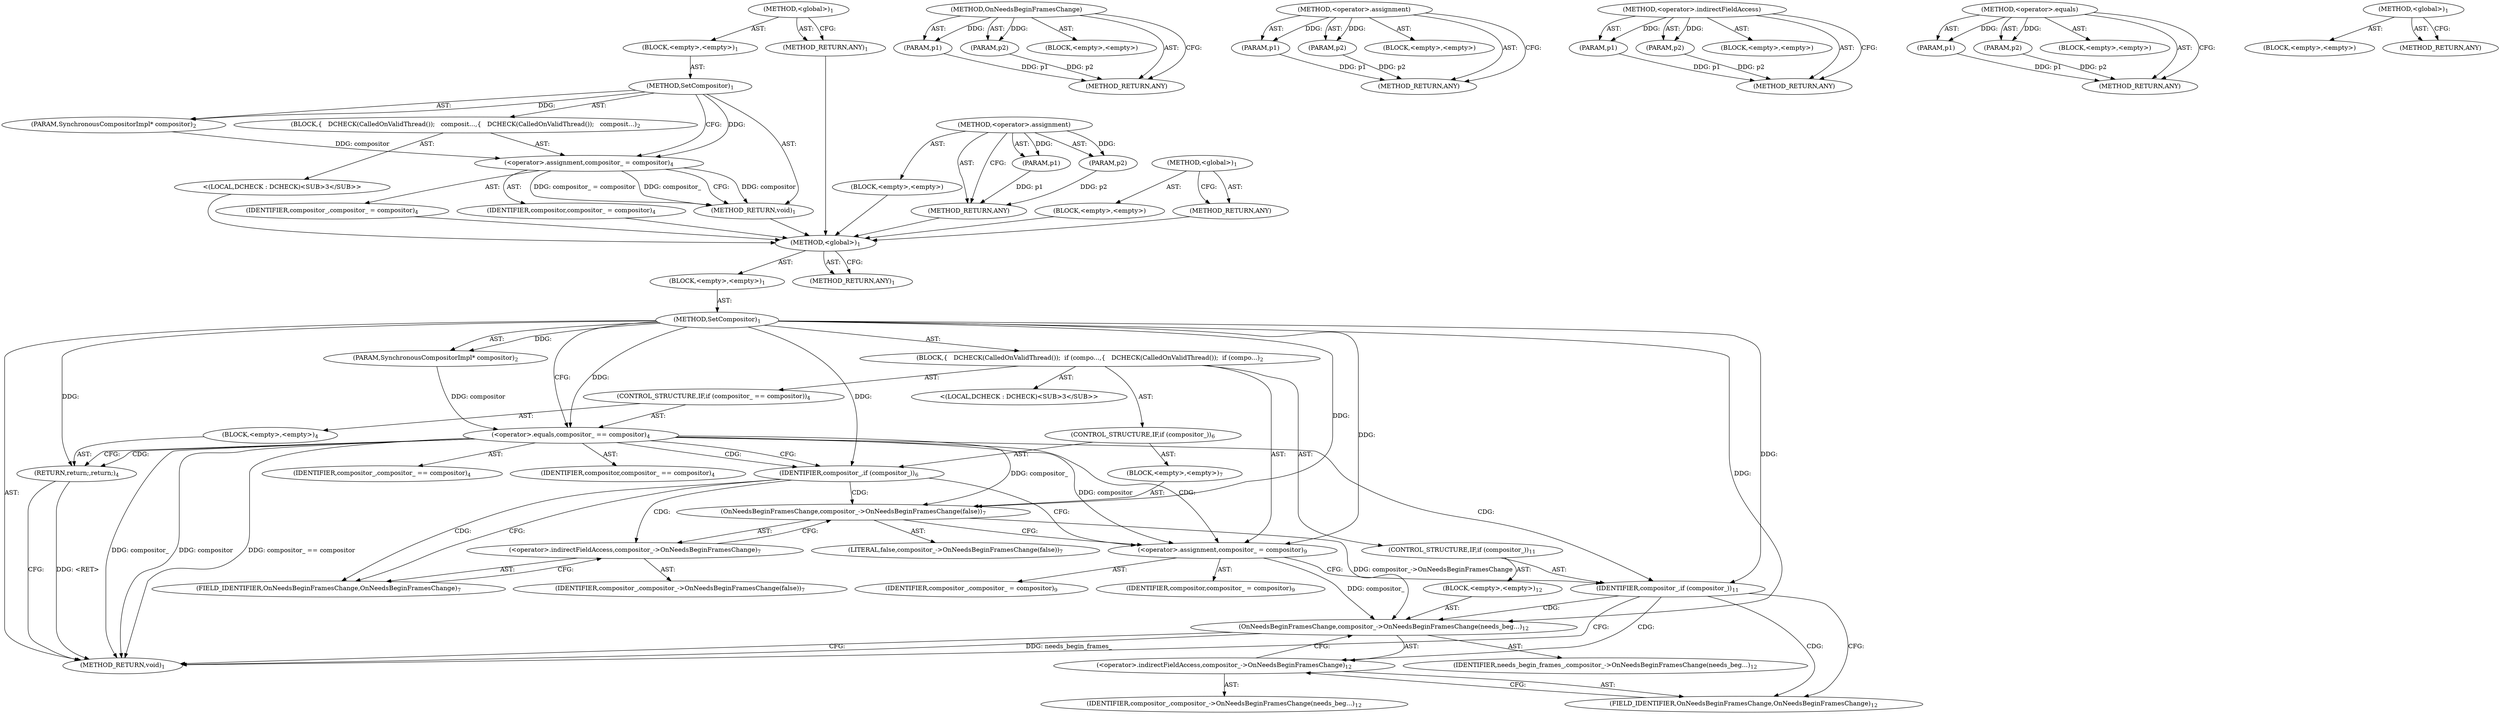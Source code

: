 digraph "&lt;global&gt;" {
vulnerable_6 [label=<(METHOD,&lt;global&gt;)<SUB>1</SUB>>];
vulnerable_7 [label=<(BLOCK,&lt;empty&gt;,&lt;empty&gt;)<SUB>1</SUB>>];
vulnerable_8 [label=<(METHOD,SetCompositor)<SUB>1</SUB>>];
vulnerable_9 [label=<(PARAM,SynchronousCompositorImpl* compositor)<SUB>2</SUB>>];
vulnerable_10 [label=<(BLOCK,{
   DCHECK(CalledOnValidThread());
   composit...,{
   DCHECK(CalledOnValidThread());
   composit...)<SUB>2</SUB>>];
vulnerable_11 [label="<(LOCAL,DCHECK : DCHECK)<SUB>3</SUB>>"];
vulnerable_12 [label=<(&lt;operator&gt;.assignment,compositor_ = compositor)<SUB>4</SUB>>];
vulnerable_13 [label=<(IDENTIFIER,compositor_,compositor_ = compositor)<SUB>4</SUB>>];
vulnerable_14 [label=<(IDENTIFIER,compositor,compositor_ = compositor)<SUB>4</SUB>>];
vulnerable_15 [label=<(METHOD_RETURN,void)<SUB>1</SUB>>];
vulnerable_17 [label=<(METHOD_RETURN,ANY)<SUB>1</SUB>>];
vulnerable_34 [label=<(METHOD,&lt;operator&gt;.assignment)>];
vulnerable_35 [label=<(PARAM,p1)>];
vulnerable_36 [label=<(PARAM,p2)>];
vulnerable_37 [label=<(BLOCK,&lt;empty&gt;,&lt;empty&gt;)>];
vulnerable_38 [label=<(METHOD_RETURN,ANY)>];
vulnerable_28 [label=<(METHOD,&lt;global&gt;)<SUB>1</SUB>>];
vulnerable_29 [label=<(BLOCK,&lt;empty&gt;,&lt;empty&gt;)>];
vulnerable_30 [label=<(METHOD_RETURN,ANY)>];
fixed_6 [label=<(METHOD,&lt;global&gt;)<SUB>1</SUB>>];
fixed_7 [label=<(BLOCK,&lt;empty&gt;,&lt;empty&gt;)<SUB>1</SUB>>];
fixed_8 [label=<(METHOD,SetCompositor)<SUB>1</SUB>>];
fixed_9 [label=<(PARAM,SynchronousCompositorImpl* compositor)<SUB>2</SUB>>];
fixed_10 [label=<(BLOCK,{
   DCHECK(CalledOnValidThread());
  if (compo...,{
   DCHECK(CalledOnValidThread());
  if (compo...)<SUB>2</SUB>>];
fixed_11 [label="<(LOCAL,DCHECK : DCHECK)<SUB>3</SUB>>"];
fixed_12 [label=<(CONTROL_STRUCTURE,IF,if (compositor_ == compositor))<SUB>4</SUB>>];
fixed_13 [label=<(&lt;operator&gt;.equals,compositor_ == compositor)<SUB>4</SUB>>];
fixed_14 [label=<(IDENTIFIER,compositor_,compositor_ == compositor)<SUB>4</SUB>>];
fixed_15 [label=<(IDENTIFIER,compositor,compositor_ == compositor)<SUB>4</SUB>>];
fixed_16 [label=<(BLOCK,&lt;empty&gt;,&lt;empty&gt;)<SUB>4</SUB>>];
fixed_17 [label=<(RETURN,return;,return;)<SUB>4</SUB>>];
fixed_18 [label=<(CONTROL_STRUCTURE,IF,if (compositor_))<SUB>6</SUB>>];
fixed_19 [label=<(IDENTIFIER,compositor_,if (compositor_))<SUB>6</SUB>>];
fixed_20 [label=<(BLOCK,&lt;empty&gt;,&lt;empty&gt;)<SUB>7</SUB>>];
fixed_21 [label=<(OnNeedsBeginFramesChange,compositor_-&gt;OnNeedsBeginFramesChange(false))<SUB>7</SUB>>];
fixed_22 [label=<(&lt;operator&gt;.indirectFieldAccess,compositor_-&gt;OnNeedsBeginFramesChange)<SUB>7</SUB>>];
fixed_23 [label=<(IDENTIFIER,compositor_,compositor_-&gt;OnNeedsBeginFramesChange(false))<SUB>7</SUB>>];
fixed_24 [label=<(FIELD_IDENTIFIER,OnNeedsBeginFramesChange,OnNeedsBeginFramesChange)<SUB>7</SUB>>];
fixed_25 [label=<(LITERAL,false,compositor_-&gt;OnNeedsBeginFramesChange(false))<SUB>7</SUB>>];
fixed_26 [label=<(&lt;operator&gt;.assignment,compositor_ = compositor)<SUB>9</SUB>>];
fixed_27 [label=<(IDENTIFIER,compositor_,compositor_ = compositor)<SUB>9</SUB>>];
fixed_28 [label=<(IDENTIFIER,compositor,compositor_ = compositor)<SUB>9</SUB>>];
fixed_29 [label=<(CONTROL_STRUCTURE,IF,if (compositor_))<SUB>11</SUB>>];
fixed_30 [label=<(IDENTIFIER,compositor_,if (compositor_))<SUB>11</SUB>>];
fixed_31 [label=<(BLOCK,&lt;empty&gt;,&lt;empty&gt;)<SUB>12</SUB>>];
fixed_32 [label=<(OnNeedsBeginFramesChange,compositor_-&gt;OnNeedsBeginFramesChange(needs_beg...)<SUB>12</SUB>>];
fixed_33 [label=<(&lt;operator&gt;.indirectFieldAccess,compositor_-&gt;OnNeedsBeginFramesChange)<SUB>12</SUB>>];
fixed_34 [label=<(IDENTIFIER,compositor_,compositor_-&gt;OnNeedsBeginFramesChange(needs_beg...)<SUB>12</SUB>>];
fixed_35 [label=<(FIELD_IDENTIFIER,OnNeedsBeginFramesChange,OnNeedsBeginFramesChange)<SUB>12</SUB>>];
fixed_36 [label=<(IDENTIFIER,needs_begin_frames_,compositor_-&gt;OnNeedsBeginFramesChange(needs_beg...)<SUB>12</SUB>>];
fixed_37 [label=<(METHOD_RETURN,void)<SUB>1</SUB>>];
fixed_39 [label=<(METHOD_RETURN,ANY)<SUB>1</SUB>>];
fixed_63 [label=<(METHOD,OnNeedsBeginFramesChange)>];
fixed_64 [label=<(PARAM,p1)>];
fixed_65 [label=<(PARAM,p2)>];
fixed_66 [label=<(BLOCK,&lt;empty&gt;,&lt;empty&gt;)>];
fixed_67 [label=<(METHOD_RETURN,ANY)>];
fixed_73 [label=<(METHOD,&lt;operator&gt;.assignment)>];
fixed_74 [label=<(PARAM,p1)>];
fixed_75 [label=<(PARAM,p2)>];
fixed_76 [label=<(BLOCK,&lt;empty&gt;,&lt;empty&gt;)>];
fixed_77 [label=<(METHOD_RETURN,ANY)>];
fixed_68 [label=<(METHOD,&lt;operator&gt;.indirectFieldAccess)>];
fixed_69 [label=<(PARAM,p1)>];
fixed_70 [label=<(PARAM,p2)>];
fixed_71 [label=<(BLOCK,&lt;empty&gt;,&lt;empty&gt;)>];
fixed_72 [label=<(METHOD_RETURN,ANY)>];
fixed_58 [label=<(METHOD,&lt;operator&gt;.equals)>];
fixed_59 [label=<(PARAM,p1)>];
fixed_60 [label=<(PARAM,p2)>];
fixed_61 [label=<(BLOCK,&lt;empty&gt;,&lt;empty&gt;)>];
fixed_62 [label=<(METHOD_RETURN,ANY)>];
fixed_52 [label=<(METHOD,&lt;global&gt;)<SUB>1</SUB>>];
fixed_53 [label=<(BLOCK,&lt;empty&gt;,&lt;empty&gt;)>];
fixed_54 [label=<(METHOD_RETURN,ANY)>];
vulnerable_6 -> vulnerable_7  [key=0, label="AST: "];
vulnerable_6 -> vulnerable_17  [key=0, label="AST: "];
vulnerable_6 -> vulnerable_17  [key=1, label="CFG: "];
vulnerable_7 -> vulnerable_8  [key=0, label="AST: "];
vulnerable_8 -> vulnerable_9  [key=0, label="AST: "];
vulnerable_8 -> vulnerable_9  [key=1, label="DDG: "];
vulnerable_8 -> vulnerable_10  [key=0, label="AST: "];
vulnerable_8 -> vulnerable_15  [key=0, label="AST: "];
vulnerable_8 -> vulnerable_12  [key=0, label="CFG: "];
vulnerable_8 -> vulnerable_12  [key=1, label="DDG: "];
vulnerable_9 -> vulnerable_12  [key=0, label="DDG: compositor"];
vulnerable_10 -> vulnerable_11  [key=0, label="AST: "];
vulnerable_10 -> vulnerable_12  [key=0, label="AST: "];
vulnerable_11 -> fixed_6  [key=0];
vulnerable_12 -> vulnerable_13  [key=0, label="AST: "];
vulnerable_12 -> vulnerable_14  [key=0, label="AST: "];
vulnerable_12 -> vulnerable_15  [key=0, label="CFG: "];
vulnerable_12 -> vulnerable_15  [key=1, label="DDG: compositor"];
vulnerable_12 -> vulnerable_15  [key=2, label="DDG: compositor_ = compositor"];
vulnerable_12 -> vulnerable_15  [key=3, label="DDG: compositor_"];
vulnerable_13 -> fixed_6  [key=0];
vulnerable_14 -> fixed_6  [key=0];
vulnerable_15 -> fixed_6  [key=0];
vulnerable_17 -> fixed_6  [key=0];
vulnerable_34 -> vulnerable_35  [key=0, label="AST: "];
vulnerable_34 -> vulnerable_35  [key=1, label="DDG: "];
vulnerable_34 -> vulnerable_37  [key=0, label="AST: "];
vulnerable_34 -> vulnerable_36  [key=0, label="AST: "];
vulnerable_34 -> vulnerable_36  [key=1, label="DDG: "];
vulnerable_34 -> vulnerable_38  [key=0, label="AST: "];
vulnerable_34 -> vulnerable_38  [key=1, label="CFG: "];
vulnerable_35 -> vulnerable_38  [key=0, label="DDG: p1"];
vulnerable_36 -> vulnerable_38  [key=0, label="DDG: p2"];
vulnerable_37 -> fixed_6  [key=0];
vulnerable_38 -> fixed_6  [key=0];
vulnerable_28 -> vulnerable_29  [key=0, label="AST: "];
vulnerable_28 -> vulnerable_30  [key=0, label="AST: "];
vulnerable_28 -> vulnerable_30  [key=1, label="CFG: "];
vulnerable_29 -> fixed_6  [key=0];
vulnerable_30 -> fixed_6  [key=0];
fixed_6 -> fixed_7  [key=0, label="AST: "];
fixed_6 -> fixed_39  [key=0, label="AST: "];
fixed_6 -> fixed_39  [key=1, label="CFG: "];
fixed_7 -> fixed_8  [key=0, label="AST: "];
fixed_8 -> fixed_9  [key=0, label="AST: "];
fixed_8 -> fixed_9  [key=1, label="DDG: "];
fixed_8 -> fixed_10  [key=0, label="AST: "];
fixed_8 -> fixed_37  [key=0, label="AST: "];
fixed_8 -> fixed_13  [key=0, label="CFG: "];
fixed_8 -> fixed_13  [key=1, label="DDG: "];
fixed_8 -> fixed_26  [key=0, label="DDG: "];
fixed_8 -> fixed_19  [key=0, label="DDG: "];
fixed_8 -> fixed_30  [key=0, label="DDG: "];
fixed_8 -> fixed_17  [key=0, label="DDG: "];
fixed_8 -> fixed_21  [key=0, label="DDG: "];
fixed_8 -> fixed_32  [key=0, label="DDG: "];
fixed_9 -> fixed_13  [key=0, label="DDG: compositor"];
fixed_10 -> fixed_11  [key=0, label="AST: "];
fixed_10 -> fixed_12  [key=0, label="AST: "];
fixed_10 -> fixed_18  [key=0, label="AST: "];
fixed_10 -> fixed_26  [key=0, label="AST: "];
fixed_10 -> fixed_29  [key=0, label="AST: "];
fixed_12 -> fixed_13  [key=0, label="AST: "];
fixed_12 -> fixed_16  [key=0, label="AST: "];
fixed_13 -> fixed_14  [key=0, label="AST: "];
fixed_13 -> fixed_15  [key=0, label="AST: "];
fixed_13 -> fixed_17  [key=0, label="CFG: "];
fixed_13 -> fixed_17  [key=1, label="CDG: "];
fixed_13 -> fixed_19  [key=0, label="CFG: "];
fixed_13 -> fixed_19  [key=1, label="CDG: "];
fixed_13 -> fixed_37  [key=0, label="DDG: compositor_"];
fixed_13 -> fixed_37  [key=1, label="DDG: compositor"];
fixed_13 -> fixed_37  [key=2, label="DDG: compositor_ == compositor"];
fixed_13 -> fixed_26  [key=0, label="DDG: compositor"];
fixed_13 -> fixed_26  [key=1, label="CDG: "];
fixed_13 -> fixed_21  [key=0, label="DDG: compositor_"];
fixed_13 -> fixed_30  [key=0, label="CDG: "];
fixed_16 -> fixed_17  [key=0, label="AST: "];
fixed_17 -> fixed_37  [key=0, label="CFG: "];
fixed_17 -> fixed_37  [key=1, label="DDG: &lt;RET&gt;"];
fixed_18 -> fixed_19  [key=0, label="AST: "];
fixed_18 -> fixed_20  [key=0, label="AST: "];
fixed_19 -> fixed_24  [key=0, label="CFG: "];
fixed_19 -> fixed_24  [key=1, label="CDG: "];
fixed_19 -> fixed_26  [key=0, label="CFG: "];
fixed_19 -> fixed_21  [key=0, label="CDG: "];
fixed_19 -> fixed_22  [key=0, label="CDG: "];
fixed_20 -> fixed_21  [key=0, label="AST: "];
fixed_21 -> fixed_22  [key=0, label="AST: "];
fixed_21 -> fixed_25  [key=0, label="AST: "];
fixed_21 -> fixed_26  [key=0, label="CFG: "];
fixed_21 -> fixed_32  [key=0, label="DDG: compositor_-&gt;OnNeedsBeginFramesChange"];
fixed_22 -> fixed_23  [key=0, label="AST: "];
fixed_22 -> fixed_24  [key=0, label="AST: "];
fixed_22 -> fixed_21  [key=0, label="CFG: "];
fixed_24 -> fixed_22  [key=0, label="CFG: "];
fixed_26 -> fixed_27  [key=0, label="AST: "];
fixed_26 -> fixed_28  [key=0, label="AST: "];
fixed_26 -> fixed_30  [key=0, label="CFG: "];
fixed_26 -> fixed_32  [key=0, label="DDG: compositor_"];
fixed_29 -> fixed_30  [key=0, label="AST: "];
fixed_29 -> fixed_31  [key=0, label="AST: "];
fixed_30 -> fixed_37  [key=0, label="CFG: "];
fixed_30 -> fixed_35  [key=0, label="CFG: "];
fixed_30 -> fixed_35  [key=1, label="CDG: "];
fixed_30 -> fixed_32  [key=0, label="CDG: "];
fixed_30 -> fixed_33  [key=0, label="CDG: "];
fixed_31 -> fixed_32  [key=0, label="AST: "];
fixed_32 -> fixed_33  [key=0, label="AST: "];
fixed_32 -> fixed_36  [key=0, label="AST: "];
fixed_32 -> fixed_37  [key=0, label="CFG: "];
fixed_32 -> fixed_37  [key=1, label="DDG: needs_begin_frames_"];
fixed_33 -> fixed_34  [key=0, label="AST: "];
fixed_33 -> fixed_35  [key=0, label="AST: "];
fixed_33 -> fixed_32  [key=0, label="CFG: "];
fixed_35 -> fixed_33  [key=0, label="CFG: "];
fixed_63 -> fixed_64  [key=0, label="AST: "];
fixed_63 -> fixed_64  [key=1, label="DDG: "];
fixed_63 -> fixed_66  [key=0, label="AST: "];
fixed_63 -> fixed_65  [key=0, label="AST: "];
fixed_63 -> fixed_65  [key=1, label="DDG: "];
fixed_63 -> fixed_67  [key=0, label="AST: "];
fixed_63 -> fixed_67  [key=1, label="CFG: "];
fixed_64 -> fixed_67  [key=0, label="DDG: p1"];
fixed_65 -> fixed_67  [key=0, label="DDG: p2"];
fixed_73 -> fixed_74  [key=0, label="AST: "];
fixed_73 -> fixed_74  [key=1, label="DDG: "];
fixed_73 -> fixed_76  [key=0, label="AST: "];
fixed_73 -> fixed_75  [key=0, label="AST: "];
fixed_73 -> fixed_75  [key=1, label="DDG: "];
fixed_73 -> fixed_77  [key=0, label="AST: "];
fixed_73 -> fixed_77  [key=1, label="CFG: "];
fixed_74 -> fixed_77  [key=0, label="DDG: p1"];
fixed_75 -> fixed_77  [key=0, label="DDG: p2"];
fixed_68 -> fixed_69  [key=0, label="AST: "];
fixed_68 -> fixed_69  [key=1, label="DDG: "];
fixed_68 -> fixed_71  [key=0, label="AST: "];
fixed_68 -> fixed_70  [key=0, label="AST: "];
fixed_68 -> fixed_70  [key=1, label="DDG: "];
fixed_68 -> fixed_72  [key=0, label="AST: "];
fixed_68 -> fixed_72  [key=1, label="CFG: "];
fixed_69 -> fixed_72  [key=0, label="DDG: p1"];
fixed_70 -> fixed_72  [key=0, label="DDG: p2"];
fixed_58 -> fixed_59  [key=0, label="AST: "];
fixed_58 -> fixed_59  [key=1, label="DDG: "];
fixed_58 -> fixed_61  [key=0, label="AST: "];
fixed_58 -> fixed_60  [key=0, label="AST: "];
fixed_58 -> fixed_60  [key=1, label="DDG: "];
fixed_58 -> fixed_62  [key=0, label="AST: "];
fixed_58 -> fixed_62  [key=1, label="CFG: "];
fixed_59 -> fixed_62  [key=0, label="DDG: p1"];
fixed_60 -> fixed_62  [key=0, label="DDG: p2"];
fixed_52 -> fixed_53  [key=0, label="AST: "];
fixed_52 -> fixed_54  [key=0, label="AST: "];
fixed_52 -> fixed_54  [key=1, label="CFG: "];
}
